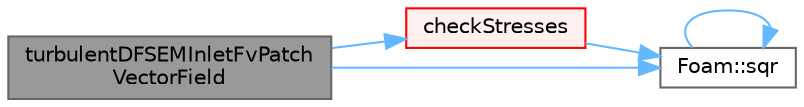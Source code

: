 digraph "turbulentDFSEMInletFvPatchVectorField"
{
 // LATEX_PDF_SIZE
  bgcolor="transparent";
  edge [fontname=Helvetica,fontsize=10,labelfontname=Helvetica,labelfontsize=10];
  node [fontname=Helvetica,fontsize=10,shape=box,height=0.2,width=0.4];
  rankdir="LR";
  Node1 [id="Node000001",label="turbulentDFSEMInletFvPatch\lVectorField",height=0.2,width=0.4,color="gray40", fillcolor="grey60", style="filled", fontcolor="black",tooltip=" "];
  Node1 -> Node2 [id="edge1_Node000001_Node000002",color="steelblue1",style="solid",tooltip=" "];
  Node2 [id="Node000002",label="checkStresses",height=0.2,width=0.4,color="red", fillcolor="#FFF0F0", style="filled",URL="$classFoam_1_1turbulentDFSEMInletFvPatchVectorField.html#a1317d431ae3a0037f97cd338bbed2c9d",tooltip=" "];
  Node2 -> Node22 [id="edge2_Node000002_Node000022",color="steelblue1",style="solid",tooltip=" "];
  Node22 [id="Node000022",label="Foam::sqr",height=0.2,width=0.4,color="grey40", fillcolor="white", style="filled",URL="$namespaceFoam.html#a277dc11c581d53826ab5090b08f3b17b",tooltip=" "];
  Node22 -> Node22 [id="edge3_Node000022_Node000022",color="steelblue1",style="solid",tooltip=" "];
  Node1 -> Node22 [id="edge4_Node000001_Node000022",color="steelblue1",style="solid",tooltip=" "];
}
